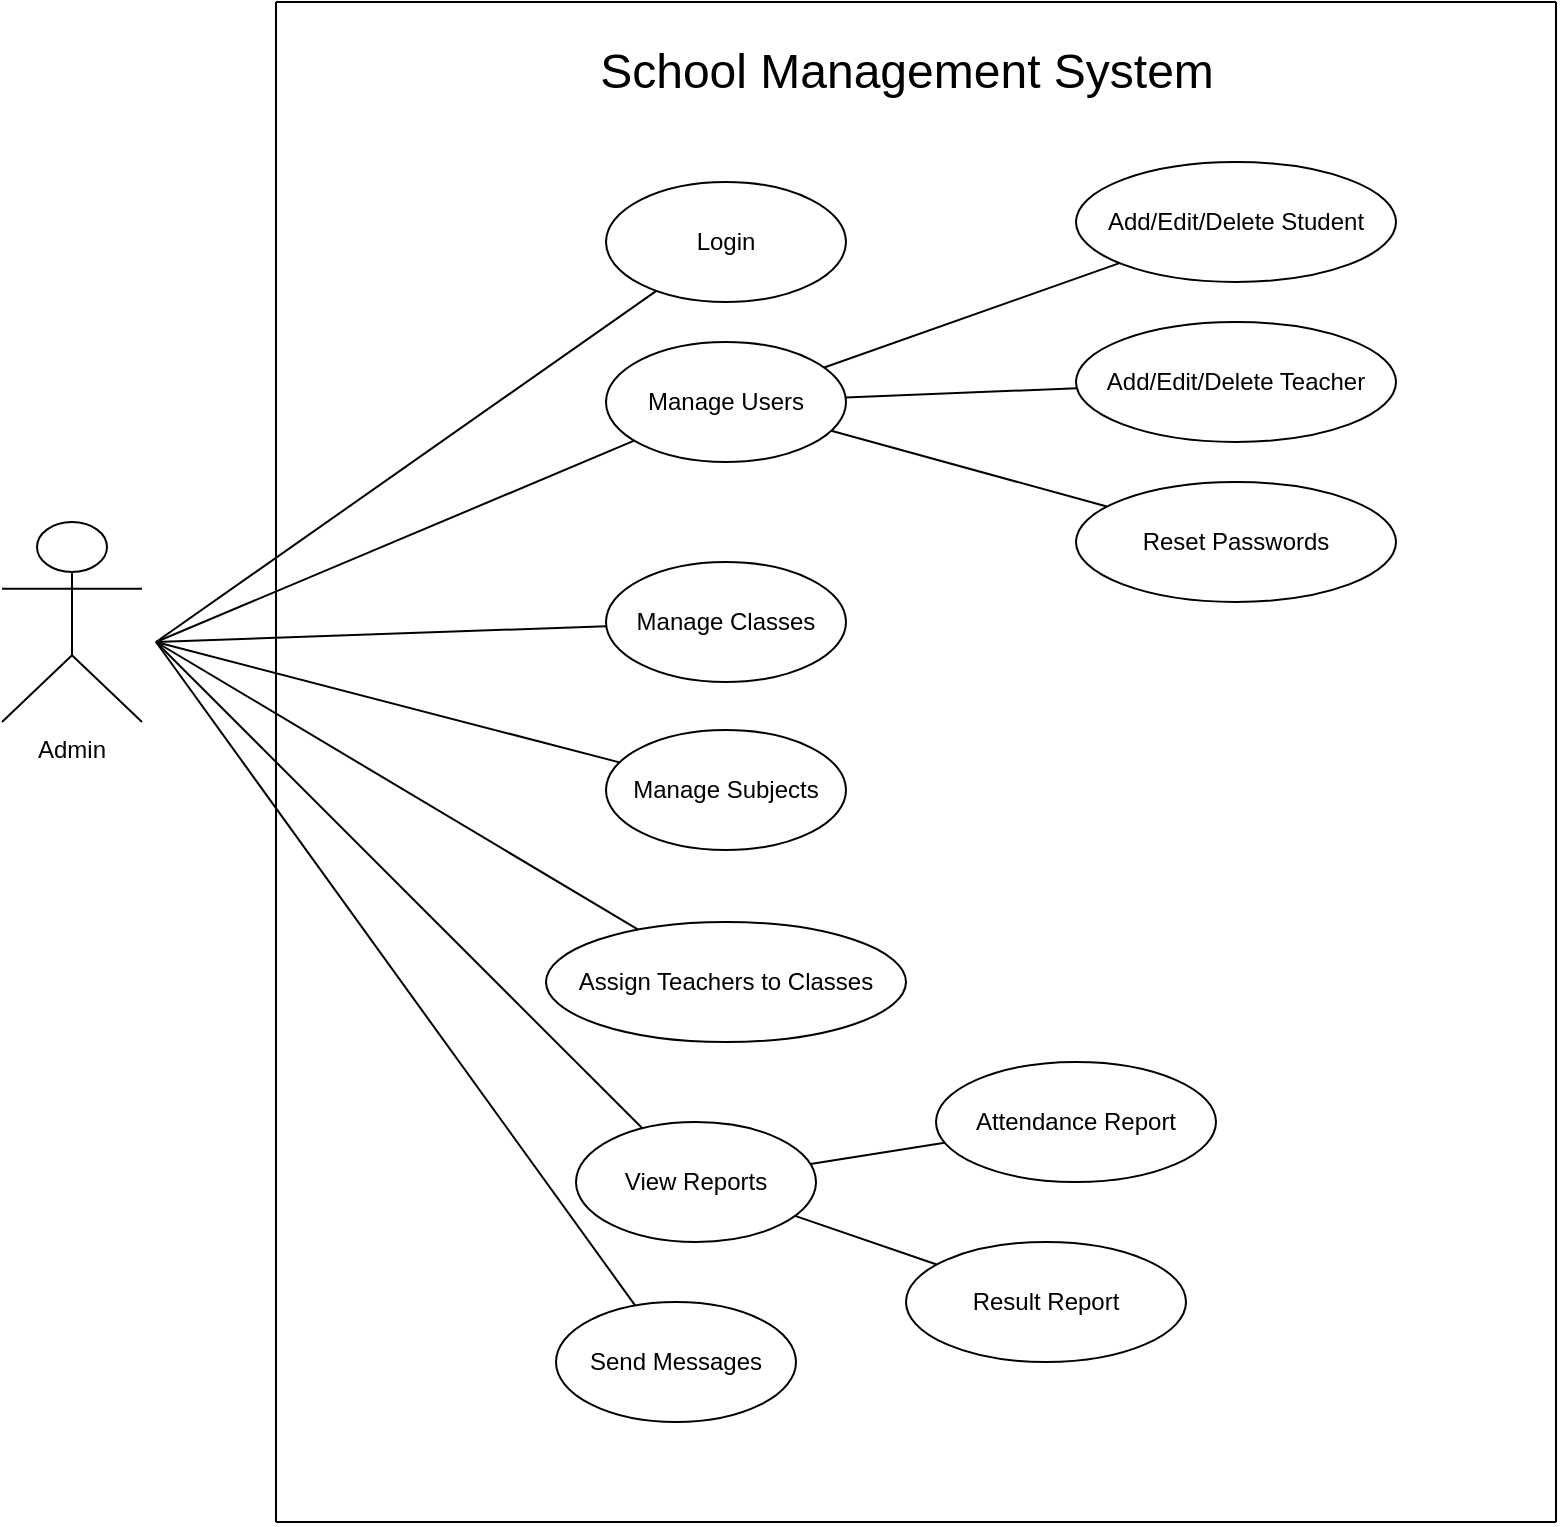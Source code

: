 <mxfile version="24.7.8">
  <diagram name="Admin Use Case Diagram" id="1quYvFC4Hig-9zOD-AdR">
    <mxGraphModel dx="2333" dy="1380" grid="1" gridSize="10" guides="1" tooltips="1" connect="1" arrows="1" fold="1" page="1" pageScale="1" pageWidth="1169" pageHeight="827" math="0" shadow="0">
      <root>
        <mxCell id="0" />
        <mxCell id="1" parent="0" />
        <mxCell id="nLY96N5924vSX7NNvHFo-1" value="Admin" style="shape=umlActor;verticalLabelPosition=bottom;verticalAlign=top;" vertex="1" parent="1">
          <mxGeometry x="223" y="280" width="70" height="100" as="geometry" />
        </mxCell>
        <mxCell id="nLY96N5924vSX7NNvHFo-2" value="Login" style="ellipse;whiteSpace=wrap;html=1;aspect=fixed;" vertex="1" parent="1">
          <mxGeometry x="525" y="110" width="120" height="60" as="geometry" />
        </mxCell>
        <mxCell id="nLY96N5924vSX7NNvHFo-3" style="endArrow=none;" edge="1" parent="1" target="nLY96N5924vSX7NNvHFo-2">
          <mxGeometry relative="1" as="geometry">
            <mxPoint x="300" y="340" as="sourcePoint" />
          </mxGeometry>
        </mxCell>
        <mxCell id="nLY96N5924vSX7NNvHFo-4" value="Manage Users" style="ellipse;whiteSpace=wrap;html=1;aspect=fixed;" vertex="1" parent="1">
          <mxGeometry x="525" y="190" width="120" height="60" as="geometry" />
        </mxCell>
        <mxCell id="nLY96N5924vSX7NNvHFo-5" style="endArrow=none;" edge="1" parent="1" target="nLY96N5924vSX7NNvHFo-4">
          <mxGeometry relative="1" as="geometry">
            <mxPoint x="300" y="340" as="sourcePoint" />
          </mxGeometry>
        </mxCell>
        <mxCell id="nLY96N5924vSX7NNvHFo-6" value="Add/Edit/Delete Student" style="ellipse;whiteSpace=wrap;html=1;aspect=fixed;" vertex="1" parent="1">
          <mxGeometry x="760" y="100" width="160" height="60" as="geometry" />
        </mxCell>
        <mxCell id="nLY96N5924vSX7NNvHFo-7" style="endArrow=none;" edge="1" parent="1" source="nLY96N5924vSX7NNvHFo-4" target="nLY96N5924vSX7NNvHFo-6">
          <mxGeometry relative="1" as="geometry" />
        </mxCell>
        <mxCell id="nLY96N5924vSX7NNvHFo-8" value="Add/Edit/Delete Teacher" style="ellipse;whiteSpace=wrap;html=1;aspect=fixed;" vertex="1" parent="1">
          <mxGeometry x="760" y="180" width="160" height="60" as="geometry" />
        </mxCell>
        <mxCell id="nLY96N5924vSX7NNvHFo-9" style="endArrow=none;" edge="1" parent="1" source="nLY96N5924vSX7NNvHFo-4" target="nLY96N5924vSX7NNvHFo-8">
          <mxGeometry relative="1" as="geometry" />
        </mxCell>
        <mxCell id="nLY96N5924vSX7NNvHFo-10" value="Reset Passwords" style="ellipse;whiteSpace=wrap;html=1;aspect=fixed;" vertex="1" parent="1">
          <mxGeometry x="760" y="260" width="160" height="60" as="geometry" />
        </mxCell>
        <mxCell id="nLY96N5924vSX7NNvHFo-11" style="endArrow=none;" edge="1" parent="1" source="nLY96N5924vSX7NNvHFo-4" target="nLY96N5924vSX7NNvHFo-10">
          <mxGeometry relative="1" as="geometry" />
        </mxCell>
        <mxCell id="nLY96N5924vSX7NNvHFo-12" value="Manage Classes" style="ellipse;whiteSpace=wrap;html=1;aspect=fixed;" vertex="1" parent="1">
          <mxGeometry x="525" y="300" width="120" height="60" as="geometry" />
        </mxCell>
        <mxCell id="nLY96N5924vSX7NNvHFo-13" style="endArrow=none;" edge="1" parent="1" target="nLY96N5924vSX7NNvHFo-12">
          <mxGeometry relative="1" as="geometry">
            <mxPoint x="300" y="340" as="sourcePoint" />
          </mxGeometry>
        </mxCell>
        <mxCell id="nLY96N5924vSX7NNvHFo-14" value="Manage Subjects" style="ellipse;whiteSpace=wrap;html=1;aspect=fixed;" vertex="1" parent="1">
          <mxGeometry x="525" y="384" width="120" height="60" as="geometry" />
        </mxCell>
        <mxCell id="nLY96N5924vSX7NNvHFo-15" style="endArrow=none;" edge="1" parent="1" target="nLY96N5924vSX7NNvHFo-14">
          <mxGeometry relative="1" as="geometry">
            <mxPoint x="300" y="340" as="sourcePoint" />
            <Array as="points" />
          </mxGeometry>
        </mxCell>
        <mxCell id="nLY96N5924vSX7NNvHFo-16" value="Assign Teachers to Classes" style="ellipse;whiteSpace=wrap;html=1;aspect=fixed;" vertex="1" parent="1">
          <mxGeometry x="495" y="480" width="180" height="60" as="geometry" />
        </mxCell>
        <mxCell id="nLY96N5924vSX7NNvHFo-17" style="endArrow=none;" edge="1" parent="1" target="nLY96N5924vSX7NNvHFo-16">
          <mxGeometry relative="1" as="geometry">
            <mxPoint x="300" y="340" as="sourcePoint" />
          </mxGeometry>
        </mxCell>
        <mxCell id="nLY96N5924vSX7NNvHFo-18" value="View Reports" style="ellipse;whiteSpace=wrap;html=1;aspect=fixed;" vertex="1" parent="1">
          <mxGeometry x="510" y="580" width="120" height="60" as="geometry" />
        </mxCell>
        <mxCell id="nLY96N5924vSX7NNvHFo-19" style="endArrow=none;" edge="1" parent="1" target="nLY96N5924vSX7NNvHFo-18">
          <mxGeometry relative="1" as="geometry">
            <mxPoint x="300" y="340" as="sourcePoint" />
          </mxGeometry>
        </mxCell>
        <mxCell id="nLY96N5924vSX7NNvHFo-20" value="Attendance Report" style="ellipse;whiteSpace=wrap;html=1;aspect=fixed;" vertex="1" parent="1">
          <mxGeometry x="690" y="550" width="140" height="60" as="geometry" />
        </mxCell>
        <mxCell id="nLY96N5924vSX7NNvHFo-21" style="endArrow=none;" edge="1" parent="1" source="nLY96N5924vSX7NNvHFo-18" target="nLY96N5924vSX7NNvHFo-20">
          <mxGeometry relative="1" as="geometry" />
        </mxCell>
        <mxCell id="nLY96N5924vSX7NNvHFo-22" value="Result Report" style="ellipse;whiteSpace=wrap;html=1;aspect=fixed;" vertex="1" parent="1">
          <mxGeometry x="675" y="640" width="140" height="60" as="geometry" />
        </mxCell>
        <mxCell id="nLY96N5924vSX7NNvHFo-23" style="endArrow=none;" edge="1" parent="1" source="nLY96N5924vSX7NNvHFo-18" target="nLY96N5924vSX7NNvHFo-22">
          <mxGeometry relative="1" as="geometry" />
        </mxCell>
        <mxCell id="nLY96N5924vSX7NNvHFo-24" value="Send Messages" style="ellipse;whiteSpace=wrap;html=1;aspect=fixed;" vertex="1" parent="1">
          <mxGeometry x="500" y="670" width="120" height="60" as="geometry" />
        </mxCell>
        <mxCell id="nLY96N5924vSX7NNvHFo-25" style="endArrow=none;" edge="1" parent="1" target="nLY96N5924vSX7NNvHFo-24">
          <mxGeometry relative="1" as="geometry">
            <mxPoint x="300" y="340" as="sourcePoint" />
          </mxGeometry>
        </mxCell>
        <mxCell id="nLY96N5924vSX7NNvHFo-28" value="&lt;font style=&quot;font-size: 24px;&quot;&gt;School Management System&lt;/font&gt;" style="text;html=1;align=center;verticalAlign=middle;resizable=0;points=[];autosize=1;strokeColor=none;fillColor=none;" vertex="1" parent="1">
          <mxGeometry x="510" y="35" width="330" height="40" as="geometry" />
        </mxCell>
        <mxCell id="nLY96N5924vSX7NNvHFo-29" value="" style="endArrow=none;html=1;rounded=0;" edge="1" parent="1">
          <mxGeometry width="50" height="50" relative="1" as="geometry">
            <mxPoint x="360" y="20" as="sourcePoint" />
            <mxPoint x="1000" y="20" as="targetPoint" />
          </mxGeometry>
        </mxCell>
        <mxCell id="nLY96N5924vSX7NNvHFo-30" value="" style="endArrow=none;html=1;rounded=0;" edge="1" parent="1">
          <mxGeometry width="50" height="50" relative="1" as="geometry">
            <mxPoint x="360" y="20" as="sourcePoint" />
            <mxPoint x="360" y="780" as="targetPoint" />
          </mxGeometry>
        </mxCell>
        <mxCell id="nLY96N5924vSX7NNvHFo-31" value="" style="endArrow=none;html=1;rounded=0;" edge="1" parent="1">
          <mxGeometry width="50" height="50" relative="1" as="geometry">
            <mxPoint x="360" y="780" as="sourcePoint" />
            <mxPoint x="1000" y="780" as="targetPoint" />
          </mxGeometry>
        </mxCell>
        <mxCell id="nLY96N5924vSX7NNvHFo-32" value="" style="endArrow=none;html=1;rounded=0;" edge="1" parent="1">
          <mxGeometry width="50" height="50" relative="1" as="geometry">
            <mxPoint x="1000" y="20" as="sourcePoint" />
            <mxPoint x="1000" y="780" as="targetPoint" />
          </mxGeometry>
        </mxCell>
      </root>
    </mxGraphModel>
  </diagram>
</mxfile>
